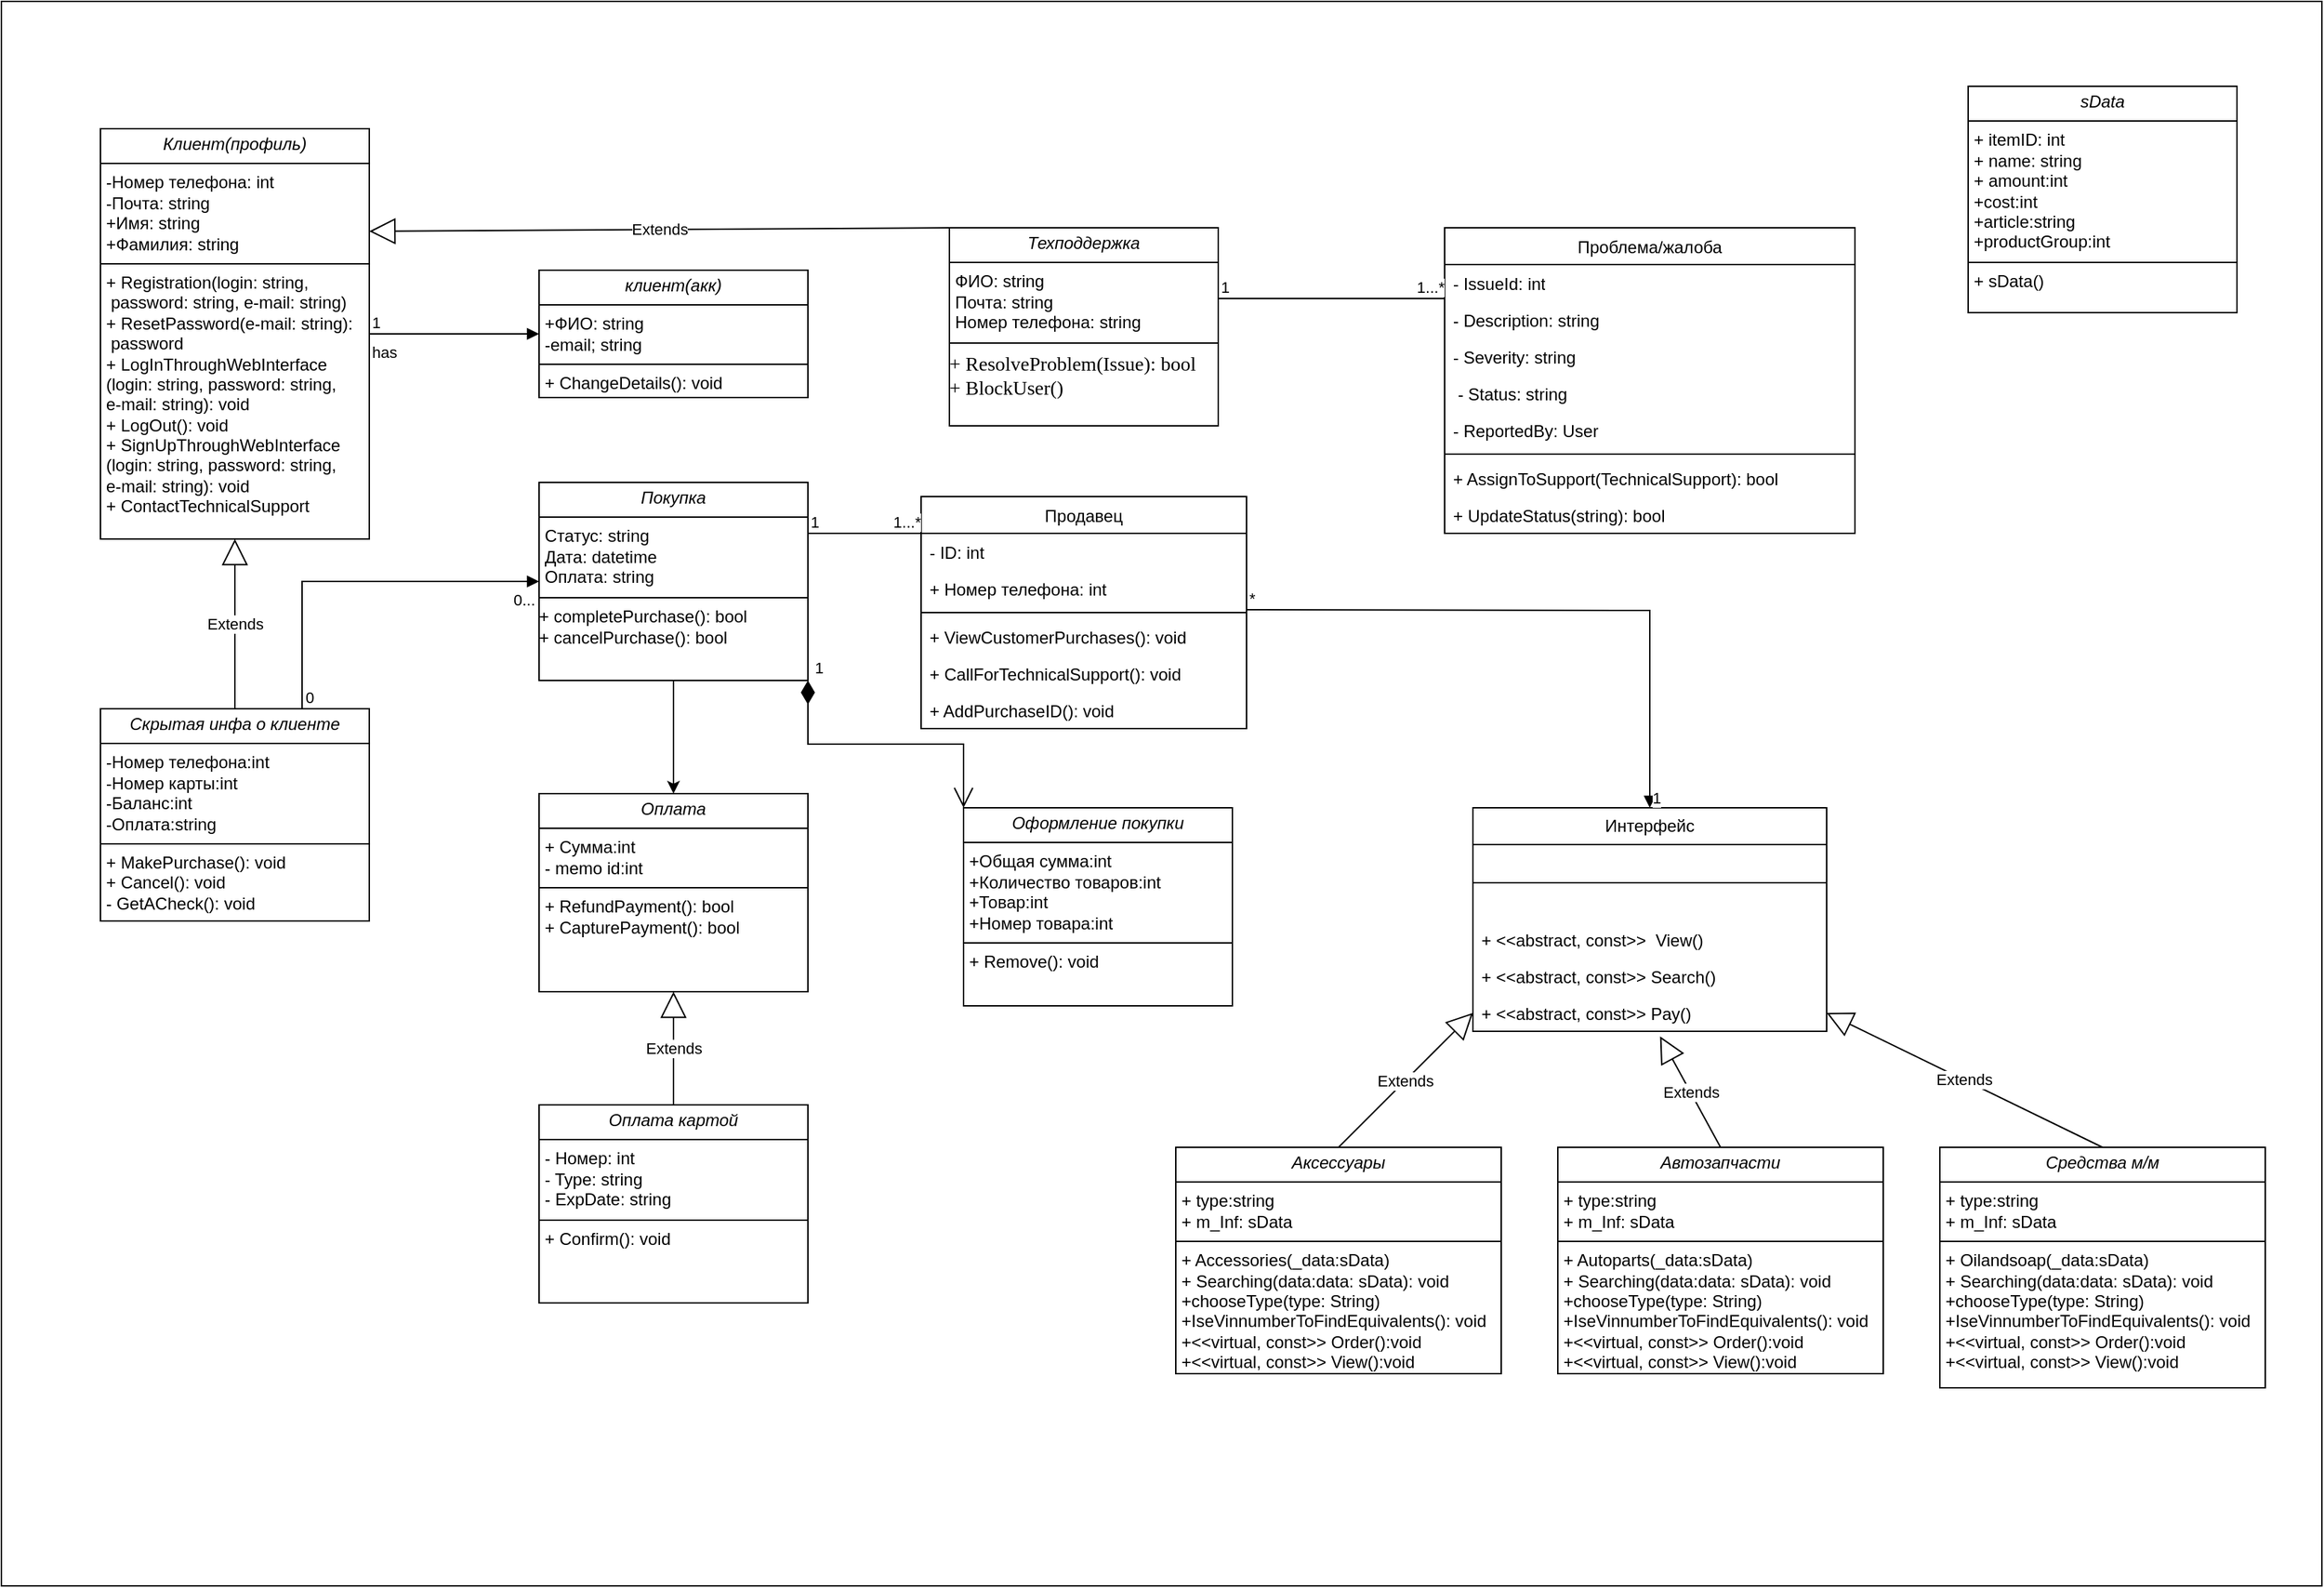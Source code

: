 <mxfile version="24.5.3" type="device">
  <diagram name="Страница — 1" id="H8H_RaahBn_tZQkw9r-G">
    <mxGraphModel dx="2625" dy="1325" grid="1" gridSize="10" guides="1" tooltips="1" connect="1" arrows="1" fold="1" page="1" pageScale="1" pageWidth="827" pageHeight="1169" math="0" shadow="0">
      <root>
        <mxCell id="0" />
        <mxCell id="1" parent="0" />
        <mxCell id="kLguh2nxEDngK2DsZuyt-84" value="" style="rounded=0;whiteSpace=wrap;html=1;" vertex="1" parent="1">
          <mxGeometry x="10" y="20" width="1640" height="1120" as="geometry" />
        </mxCell>
        <mxCell id="kLguh2nxEDngK2DsZuyt-2" value="&lt;p style=&quot;margin:0px;margin-top:4px;text-align:center;&quot;&gt;&lt;i&gt;Клиент(профиль)&lt;/i&gt;&lt;/p&gt;&lt;hr size=&quot;1&quot; style=&quot;border-style:solid;&quot;&gt;&lt;p style=&quot;margin:0px;margin-left:4px;&quot;&gt;-Номер телефона: int&lt;br&gt;-Почта: string&lt;/p&gt;&lt;p style=&quot;margin:0px;margin-left:4px;&quot;&gt;+Имя: string&lt;/p&gt;&lt;p style=&quot;margin:0px;margin-left:4px;&quot;&gt;+Фамилия:&amp;nbsp;&lt;span style=&quot;background-color: initial;&quot;&gt;string&lt;/span&gt;&lt;/p&gt;&lt;hr size=&quot;1&quot; style=&quot;border-style:solid;&quot;&gt;&lt;p style=&quot;margin:0px;margin-left:4px;&quot;&gt;&lt;span style=&quot;text-wrap: nowrap;&quot;&gt;+ Registration(login: string,&lt;/span&gt;&lt;br style=&quot;padding: 0px; margin: 0px; text-wrap: nowrap;&quot;&gt;&lt;span style=&quot;text-wrap: nowrap;&quot;&gt;&amp;nbsp;password: string, e-mail: string)&amp;nbsp;&lt;/span&gt;&lt;br&gt;&lt;/p&gt;&lt;p style=&quot;margin:0px;margin-left:4px;&quot;&gt;&lt;span style=&quot;text-wrap: nowrap;&quot;&gt;+ ResetPassword(e-mail: string):&lt;/span&gt;&lt;br style=&quot;padding: 0px; margin: 0px; text-wrap: nowrap;&quot;&gt;&lt;span style=&quot;text-wrap: nowrap;&quot;&gt;&amp;nbsp;password&lt;/span&gt;&lt;span style=&quot;text-wrap: nowrap;&quot;&gt;&lt;br&gt;&lt;/span&gt;&lt;/p&gt;&lt;p style=&quot;margin:0px;margin-left:4px;&quot;&gt;&lt;span style=&quot;text-wrap: nowrap;&quot;&gt;+ LogInThroughWebInterface&lt;/span&gt;&lt;br style=&quot;padding: 0px; margin: 0px; text-wrap: nowrap;&quot;&gt;&lt;span style=&quot;text-wrap: nowrap;&quot;&gt;(login: string, password: string,&amp;nbsp;&lt;/span&gt;&lt;br style=&quot;padding: 0px; margin: 0px; text-wrap: nowrap;&quot;&gt;&lt;span style=&quot;text-wrap: nowrap;&quot;&gt;e-mail: string): void&lt;/span&gt;&lt;span style=&quot;text-wrap: nowrap;&quot;&gt;&lt;br&gt;&lt;/span&gt;&lt;/p&gt;&lt;p style=&quot;margin:0px;margin-left:4px;&quot;&gt;&lt;span style=&quot;text-wrap: nowrap;&quot;&gt;+ LogOut(): void&amp;nbsp;&lt;/span&gt;&lt;span style=&quot;text-wrap: nowrap;&quot;&gt;&lt;br&gt;&lt;/span&gt;&lt;/p&gt;&lt;p style=&quot;margin:0px;margin-left:4px;&quot;&gt;&lt;span style=&quot;text-wrap: nowrap;&quot;&gt;+ SignUpThroughWebInterface&lt;/span&gt;&lt;br style=&quot;padding: 0px; margin: 0px; text-wrap: nowrap;&quot;&gt;&lt;span style=&quot;text-wrap: nowrap;&quot;&gt;(login: string, password: string,&amp;nbsp;&lt;/span&gt;&lt;br style=&quot;padding: 0px; margin: 0px; text-wrap: nowrap;&quot;&gt;&lt;span style=&quot;text-wrap: nowrap;&quot;&gt;e-mail: string): void&lt;/span&gt;&lt;span style=&quot;text-wrap: nowrap;&quot;&gt;&lt;br&gt;&lt;/span&gt;&lt;/p&gt;&lt;p style=&quot;margin:0px;margin-left:4px;&quot;&gt;&lt;span style=&quot;text-wrap: nowrap;&quot;&gt;+ ContactTechnicalSupport&lt;/span&gt;&lt;span style=&quot;text-wrap: nowrap;&quot;&gt;&lt;br&gt;&lt;/span&gt;&lt;/p&gt;" style="verticalAlign=top;align=left;overflow=fill;html=1;whiteSpace=wrap;" vertex="1" parent="1">
          <mxGeometry x="80" y="110" width="190" height="290" as="geometry" />
        </mxCell>
        <mxCell id="kLguh2nxEDngK2DsZuyt-3" value="&lt;p style=&quot;margin:0px;margin-top:4px;text-align:center;&quot;&gt;&lt;i&gt;Техподдержка&lt;/i&gt;&lt;/p&gt;&lt;hr size=&quot;1&quot; style=&quot;border-style:solid;&quot;&gt;&lt;p style=&quot;margin:0px;margin-left:4px;&quot;&gt;ФИО: string&lt;/p&gt;&lt;p style=&quot;margin:0px;margin-left:4px;&quot;&gt;Почта: string&lt;/p&gt;&lt;p style=&quot;margin:0px;margin-left:4px;&quot;&gt;Номер телефона: string&lt;/p&gt;&lt;hr size=&quot;1&quot; style=&quot;border-style:solid;&quot;&gt;&lt;pre style=&quot;font-variant-numeric: normal; font-variant-east-asian: normal; font-variant-alternates: normal; font-variant-position: normal; box-sizing: border-box; font-kerning: auto; font-optical-sizing: auto; font-feature-settings: normal; font-variation-settings: normal; font-stretch: normal; font-size: 0.875rem; line-height: 1.25; margin-top: 0px; margin-bottom: 0px; overflow: hidden; --color-scrollbar: var(--color-scrollbar-code); text-wrap: wrap; --color-type: #0053d4; --color-keyword: #388e22; --color-class: #3e6c20; --color-string: #9a1111; --color-template: #9A5334; --color-selector: #9A5334; --color-function: #a753b7; --color-comment: #616161; --color-section: #9a1111; --color-variable: #BD63C5; --color-attribute: #276b8f; --color-link: #276b8f; --color-tag: #000000;&quot; data-language=&quot;&quot; data-entity-type=&quot;MessageEntityPre&quot; class=&quot;code-block&quot;&gt;&lt;font face=&quot;Times New Roman&quot;&gt;+ ResolveProblem(Issue): bool&lt;/font&gt;&lt;/pre&gt;&lt;pre style=&quot;font-variant-numeric: normal; font-variant-east-asian: normal; font-variant-alternates: normal; font-variant-position: normal; box-sizing: border-box; font-kerning: auto; font-optical-sizing: auto; font-feature-settings: normal; font-variation-settings: normal; font-stretch: normal; font-size: 0.875rem; line-height: 1.25; margin-top: 0px; margin-bottom: 0px; overflow: hidden; --color-scrollbar: var(--color-scrollbar-code); text-wrap: wrap; --color-type: #0053d4; --color-keyword: #388e22; --color-class: #3e6c20; --color-string: #9a1111; --color-template: #9A5334; --color-selector: #9A5334; --color-function: #a753b7; --color-comment: #616161; --color-section: #9a1111; --color-variable: #BD63C5; --color-attribute: #276b8f; --color-link: #276b8f; --color-tag: #000000;&quot; data-language=&quot;&quot; data-entity-type=&quot;MessageEntityPre&quot; class=&quot;code-block&quot;&gt;&lt;font face=&quot;YmGQIqssShiQCRsfejVY&quot;&gt;+ BlockUser() &lt;/font&gt;&lt;/pre&gt;" style="verticalAlign=top;align=left;overflow=fill;html=1;whiteSpace=wrap;" vertex="1" parent="1">
          <mxGeometry x="680" y="180" width="190" height="140" as="geometry" />
        </mxCell>
        <mxCell id="kLguh2nxEDngK2DsZuyt-4" value="&lt;p style=&quot;margin:0px;margin-top:4px;text-align:center;&quot;&gt;&lt;i&gt;клиент(акк)&lt;/i&gt;&lt;/p&gt;&lt;hr size=&quot;1&quot; style=&quot;border-style:solid;&quot;&gt;&lt;p style=&quot;margin:0px;margin-left:4px;&quot;&gt;+ФИО: string&lt;/p&gt;&lt;p style=&quot;margin:0px;margin-left:4px;&quot;&gt;-email; string&lt;/p&gt;&lt;hr size=&quot;1&quot; style=&quot;border-style:solid;&quot;&gt;&lt;p style=&quot;margin:0px;margin-left:4px;&quot;&gt;&lt;span style=&quot;text-wrap: nowrap;&quot;&gt;+ ChangeDetails(): void&lt;/span&gt;&lt;br&gt;&lt;/p&gt;" style="verticalAlign=top;align=left;overflow=fill;html=1;whiteSpace=wrap;" vertex="1" parent="1">
          <mxGeometry x="390" y="210" width="190" height="90" as="geometry" />
        </mxCell>
        <mxCell id="kLguh2nxEDngK2DsZuyt-7" value="has" style="endArrow=block;endFill=1;html=1;edgeStyle=orthogonalEdgeStyle;align=left;verticalAlign=top;rounded=0;exitX=1;exitY=0.5;exitDx=0;exitDy=0;entryX=0;entryY=0.5;entryDx=0;entryDy=0;" edge="1" parent="1" source="kLguh2nxEDngK2DsZuyt-2" target="kLguh2nxEDngK2DsZuyt-4">
          <mxGeometry x="-1" relative="1" as="geometry">
            <mxPoint x="330" y="320" as="sourcePoint" />
            <mxPoint x="490" y="320" as="targetPoint" />
          </mxGeometry>
        </mxCell>
        <mxCell id="kLguh2nxEDngK2DsZuyt-8" value="1" style="edgeLabel;resizable=0;html=1;align=left;verticalAlign=bottom;" connectable="0" vertex="1" parent="kLguh2nxEDngK2DsZuyt-7">
          <mxGeometry x="-1" relative="1" as="geometry" />
        </mxCell>
        <mxCell id="kLguh2nxEDngK2DsZuyt-14" style="edgeStyle=orthogonalEdgeStyle;rounded=0;orthogonalLoop=1;jettySize=auto;html=1;exitX=0.5;exitY=1;exitDx=0;exitDy=0;" edge="1" parent="1" source="kLguh2nxEDngK2DsZuyt-9" target="kLguh2nxEDngK2DsZuyt-13">
          <mxGeometry relative="1" as="geometry" />
        </mxCell>
        <mxCell id="kLguh2nxEDngK2DsZuyt-9" value="&lt;p style=&quot;margin:0px;margin-top:4px;text-align:center;&quot;&gt;&lt;i&gt;Покупка&lt;/i&gt;&lt;/p&gt;&lt;hr size=&quot;1&quot; style=&quot;border-style:solid;&quot;&gt;&lt;p style=&quot;margin:0px;margin-left:4px;&quot;&gt;Статус: string&lt;/p&gt;&lt;p style=&quot;margin:0px;margin-left:4px;&quot;&gt;Дата: datetime&lt;/p&gt;&lt;p style=&quot;margin:0px;margin-left:4px;&quot;&gt;Оплата: string&lt;/p&gt;&lt;hr size=&quot;1&quot; style=&quot;border-style:solid;&quot;&gt;&lt;pre style=&quot;font-variant-numeric: normal; font-variant-east-asian: normal; font-variant-alternates: normal; font-variant-position: normal; box-sizing: border-box; font-kerning: auto; font-optical-sizing: auto; font-feature-settings: normal; font-variation-settings: normal; font-stretch: normal; line-height: 1.25; font-family: var(--font-family-monospace); margin-top: 0px; margin-bottom: 0px; overflow: hidden; --color-scrollbar: var(--color-scrollbar-code); text-wrap: wrap; --color-type: #0053d4; --color-keyword: #388e22; --color-class: #3e6c20; --color-string: #9a1111; --color-template: #9A5334; --color-selector: #9A5334; --color-function: #a753b7; --color-comment: #616161; --color-section: #9a1111; --color-variable: #BD63C5; --color-attribute: #276b8f; --color-link: #276b8f; --color-tag: #000000;&quot; data-language=&quot;&quot; data-entity-type=&quot;MessageEntityPre&quot; class=&quot;code-block&quot;&gt;+ completePurchase(): bool&lt;/pre&gt;&lt;pre style=&quot;font-variant-numeric: normal; font-variant-east-asian: normal; font-variant-alternates: normal; font-variant-position: normal; box-sizing: border-box; font-kerning: auto; font-optical-sizing: auto; font-feature-settings: normal; font-variation-settings: normal; font-stretch: normal; line-height: 1.25; font-family: var(--font-family-monospace); margin-top: 0px; margin-bottom: 0px; overflow: hidden; --color-scrollbar: var(--color-scrollbar-code); text-wrap: wrap; --color-type: #0053d4; --color-keyword: #388e22; --color-class: #3e6c20; --color-string: #9a1111; --color-template: #9A5334; --color-selector: #9A5334; --color-function: #a753b7; --color-comment: #616161; --color-section: #9a1111; --color-variable: #BD63C5; --color-attribute: #276b8f; --color-link: #276b8f; --color-tag: #000000;&quot; data-language=&quot;&quot; data-entity-type=&quot;MessageEntityPre&quot; class=&quot;code-block&quot;&gt;+ cancelPurchase(): bool&lt;/pre&gt;" style="verticalAlign=top;align=left;overflow=fill;html=1;whiteSpace=wrap;" vertex="1" parent="1">
          <mxGeometry x="390" y="360" width="190" height="140" as="geometry" />
        </mxCell>
        <mxCell id="kLguh2nxEDngK2DsZuyt-10" value="Extends" style="endArrow=block;endSize=16;endFill=0;html=1;rounded=0;entryX=1;entryY=0.25;entryDx=0;entryDy=0;exitX=0;exitY=0;exitDx=0;exitDy=0;" edge="1" parent="1" source="kLguh2nxEDngK2DsZuyt-3" target="kLguh2nxEDngK2DsZuyt-2">
          <mxGeometry width="160" relative="1" as="geometry">
            <mxPoint x="450" y="140" as="sourcePoint" />
            <mxPoint x="610" y="140" as="targetPoint" />
          </mxGeometry>
        </mxCell>
        <mxCell id="kLguh2nxEDngK2DsZuyt-11" value="&lt;p style=&quot;margin:0px;margin-top:4px;text-align:center;&quot;&gt;&lt;i&gt;Скрытая инфа о клиенте&lt;/i&gt;&lt;/p&gt;&lt;hr size=&quot;1&quot; style=&quot;border-style:solid;&quot;&gt;&lt;p style=&quot;margin:0px;margin-left:4px;&quot;&gt;-Номер телефона:int&lt;/p&gt;&lt;p style=&quot;margin:0px;margin-left:4px;&quot;&gt;-Номер карты&lt;span style=&quot;background-color: initial;&quot;&gt;:int&lt;/span&gt;&lt;/p&gt;&lt;p style=&quot;margin:0px;margin-left:4px;&quot;&gt;-Баланс&lt;span style=&quot;background-color: initial;&quot;&gt;:int&lt;/span&gt;&lt;/p&gt;&lt;p style=&quot;margin:0px;margin-left:4px;&quot;&gt;-Оплата&lt;span style=&quot;background-color: initial;&quot;&gt;:string&lt;/span&gt;&lt;/p&gt;&lt;hr size=&quot;1&quot; style=&quot;border-style:solid;&quot;&gt;&lt;p style=&quot;margin:0px;margin-left:4px;&quot;&gt;&lt;span style=&quot;text-wrap: nowrap;&quot;&gt;+ MakePurchase(): void&lt;/span&gt;&lt;br&gt;&lt;/p&gt;&lt;p style=&quot;margin:0px;margin-left:4px;&quot;&gt;&lt;span style=&quot;text-wrap: nowrap;&quot;&gt;+ Cancel(): void&lt;/span&gt;&lt;span style=&quot;text-wrap: nowrap;&quot;&gt;&lt;br&gt;&lt;/span&gt;&lt;/p&gt;&lt;p style=&quot;margin:0px;margin-left:4px;&quot;&gt;&lt;span style=&quot;text-wrap: nowrap;&quot;&gt;- GetACheck(): void&lt;/span&gt;&lt;span style=&quot;text-wrap: nowrap;&quot;&gt;&lt;br&gt;&lt;/span&gt;&lt;/p&gt;" style="verticalAlign=top;align=left;overflow=fill;html=1;whiteSpace=wrap;" vertex="1" parent="1">
          <mxGeometry x="80" y="520" width="190" height="150" as="geometry" />
        </mxCell>
        <mxCell id="kLguh2nxEDngK2DsZuyt-12" value="Extends" style="endArrow=block;endSize=16;endFill=0;html=1;rounded=0;exitX=0.5;exitY=0;exitDx=0;exitDy=0;entryX=0.5;entryY=1;entryDx=0;entryDy=0;" edge="1" parent="1" source="kLguh2nxEDngK2DsZuyt-11" target="kLguh2nxEDngK2DsZuyt-2">
          <mxGeometry width="160" relative="1" as="geometry">
            <mxPoint x="510" y="500" as="sourcePoint" />
            <mxPoint x="670" y="500" as="targetPoint" />
          </mxGeometry>
        </mxCell>
        <mxCell id="kLguh2nxEDngK2DsZuyt-13" value="&lt;p style=&quot;margin:0px;margin-top:4px;text-align:center;&quot;&gt;&lt;i&gt;Оплата&lt;/i&gt;&lt;/p&gt;&lt;hr size=&quot;1&quot; style=&quot;border-style:solid;&quot;&gt;&lt;p style=&quot;margin:0px;margin-left:4px;&quot;&gt;+ Сумма:int&lt;/p&gt;&lt;p style=&quot;margin:0px;margin-left:4px;&quot;&gt;- memo id:int&lt;/p&gt;&lt;hr size=&quot;1&quot; style=&quot;border-style:solid;&quot;&gt;&lt;p style=&quot;margin:0px;margin-left:4px;&quot;&gt;+ RefundPayment(): bool&lt;br&gt;&lt;/p&gt;&lt;p style=&quot;margin:0px;margin-left:4px;&quot;&gt;+ CapturePayment(): bool&amp;nbsp;&lt;br&gt;&lt;/p&gt;" style="verticalAlign=top;align=left;overflow=fill;html=1;whiteSpace=wrap;" vertex="1" parent="1">
          <mxGeometry x="390" y="580" width="190" height="140" as="geometry" />
        </mxCell>
        <mxCell id="kLguh2nxEDngK2DsZuyt-18" value="0..." style="endArrow=block;endFill=1;html=1;edgeStyle=orthogonalEdgeStyle;align=left;verticalAlign=top;rounded=0;exitX=0.75;exitY=0;exitDx=0;exitDy=0;entryX=0;entryY=0.5;entryDx=0;entryDy=0;" edge="1" parent="1" source="kLguh2nxEDngK2DsZuyt-11" target="kLguh2nxEDngK2DsZuyt-9">
          <mxGeometry x="0.845" relative="1" as="geometry">
            <mxPoint x="510" y="410" as="sourcePoint" />
            <mxPoint x="670" y="410" as="targetPoint" />
            <mxPoint as="offset" />
          </mxGeometry>
        </mxCell>
        <mxCell id="kLguh2nxEDngK2DsZuyt-19" value="0" style="edgeLabel;resizable=0;html=1;align=left;verticalAlign=bottom;" connectable="0" vertex="1" parent="kLguh2nxEDngK2DsZuyt-18">
          <mxGeometry x="-1" relative="1" as="geometry" />
        </mxCell>
        <mxCell id="kLguh2nxEDngK2DsZuyt-20" value="&lt;p style=&quot;margin:0px;margin-top:4px;text-align:center;&quot;&gt;&lt;i&gt;Оплата картой&lt;/i&gt;&lt;/p&gt;&lt;hr size=&quot;1&quot; style=&quot;border-style:solid;&quot;&gt;&lt;p style=&quot;margin: 0px 0px 0px 4px;&quot;&gt;- Номер: int&lt;/p&gt;&lt;p style=&quot;margin: 0px 0px 0px 4px;&quot;&gt;&lt;span style=&quot;background-color: initial;&quot;&gt;- Type: string&lt;/span&gt;&lt;/p&gt;&lt;p style=&quot;margin: 0px 0px 0px 4px;&quot;&gt;&lt;span style=&quot;background-color: initial;&quot;&gt;- ExpDate: string&lt;/span&gt;&lt;/p&gt;&lt;hr size=&quot;1&quot; style=&quot;border-style:solid;&quot;&gt;&lt;p style=&quot;margin:0px;margin-left:4px;&quot;&gt;&lt;span style=&quot;background-color: initial; text-wrap: nowrap; color: rgba(0, 0, 0, 0); font-family: monospace; font-size: 0px;&quot;&gt;%3CmxGraphModel%3E%3Croot%3E%3CmxCell%20id%3D%220%22%2F%3E%3CmxCell%20id%3D%221%22%20parent%3D%220%22%2F%3E%3CmxCell%20id%3D%222%22%20value%3D%22-%20Number%3A%20int%26lt%3Bspan%20style%3D%26quot%3Bcolor%3A%20rgba(0%2C%200%2C%200%2C%200)%3B%20font-family%3A%20monospace%3B%20font-size%3A%200px%3B%20text-wrap%3A%20nowrap%3B%26quot%3B%26gt%3B%253CmxGraphModel%253E%253Croot%253E%253CmxCell%2520id%253D%25220%2522%252F%253E%253CmxCell%2520id%253D%25221%2522%2520parent%253D%25220%2522%252F%253E%253CmxCell%2520id%253D%25222%2522%2520value%253D%2522Payment%2522%2520style%253D%2522swimlane%253BfontStyle%253D0%253Balign%253Dcenter%253BverticalAlign%253Dtop%253BchildLayout%253DstackLayout%253Bhorizontal%253D1%253BstartSize%253D20%253BhorizontalStack%253D0%253BresizeParent%253D1%253BresizeLast%253D0%253Bcollapsible%253D1%253BmarginBottom%253D0%253Brounded%253D0%253Bshadow%253D0%253BstrokeWidth%253D1%253B%2522%2520vertex%253D%25221%2522%2520parent%253D%25221%2522%253E%253CmxGeometry%2520x%253D%2522348%2522%2520y%253D%2522850%2522%2520width%253D%2522160%2522%2520height%253D%252280%2522%2520as%253D%2522geometry%2522%253E%253CmxRectangle%2520x%253D%2522340%2522%2520y%253D%2522380%2522%2520width%253D%2522170%2522%2520height%253D%252226%2522%2520as%253D%2522alternateBounds%2522%252F%253E%253C%252FmxGeometry%253E%253C%252FmxCell%253E%253CmxCell%2520id%253D%25223%2522%2520value%253D%2522%252B%2520Amount%253A%2520in%2522%2520style%253D%2522text%253BstrokeColor%253Dnone%253BfillColor%253Dnone%253Balign%253Dleft%253BverticalAlign%253Dtop%253BspacingLeft%253D4%253BspacingRight%253D4%253Boverflow%253Dhidden%253Brotatable%253D0%253Bpoints%253D%255B%255B0%252C0.5%255D%252C%255B1%252C0.5%255D%255D%253BportConstraint%253Deastwest%253BwhiteSpace%253Dwrap%253Bhtml%253D1%253B%2522%2520vertex%253D%25221%2522%2520parent%253D%25222%2522%253E%253CmxGeometry%2520y%253D%252220%2522%2520width%253D%2522160%2522%2520height%253D%252226%2522%2520as%253D%2522geometry%2522%252F%253E%253C%252FmxCell%253E%253CmxCell%2520id%253D%25224%2522%2520value%253D%2522%2522%2520style%253D%2522line%253Bhtml%253D1%253BstrokeWidth%253D1%253Balign%253Dleft%253BverticalAlign%253Dmiddle%253BspacingTop%253D-1%253BspacingLeft%253D3%253BspacingRight%253D3%253Brotatable%253D0%253BlabelPosition%253Dright%253Bpoints%253D%255B%255D%253BportConstraint%253Deastwest%253B%2522%2520vertex%253D%25221%2522%2520parent%253D%25222%2522%253E%253CmxGeometry%2520y%253D%252246%2522%2520width%253D%2522160%2522%2520height%253D%25228%2522%2520as%253D%2522geometry%2522%252F%253E%253C%252FmxCell%253E%253CmxCell%2520id%253D%25225%2522%2520value%253D%2522%252B%2520MakeAPayment()%253A%2520void%2522%2520style%253D%2522text%253BstrokeColor%253Dnone%253BfillColor%253Dnone%253Balign%253Dleft%253BverticalAlign%253Dtop%253BspacingLeft%253D4%253BspacingRight%253D4%253Boverflow%253Dhidden%253Brotatable%253D0%253Bpoints%253D%255B%255B0%252C0.5%255D%252C%255B1%252C0.5%255D%255D%253BportConstraint%253Deastwest%253BwhiteSpace%253Dwrap%253Bhtml%253D1%253B%2522%2520vertex%253D%25221%2522%2520parent%253D%25222%2522%253E%253CmxGeometry%2520y%253D%252254%2522%2520width%253D%2522160%2522%2520height%253D%252226%2522%2520as%253D%2522geometry%2522%252F%253E%253C%252FmxCell%253E%253C%252Froot%253E%253C%252FmxGraphModel%253E%26lt%3B%2Fspan%26gt%3B%22%20style%3D%22text%3BstrokeColor%3Dnone%3BfillColor%3Dnone%3Balign%3Dleft%3BverticalAlign%3Dtop%3BspacingLeft%3D4%3BspacingRight%3D4%3Boverflow%3Dhidden%3Brotatable%3D0%3Bpoints%3D%5B%5B0%2C0.5%5D%2C%5B1%2C0.5%5D%5D%3BportConstraint%3Deastwest%3BwhiteSpace%3Dwrap%3Bhtml%3D1%3B%22%20vertex%3D%221%22%20parent%3D%221%22%3E%3CmxGeometry%20x%3D%22358%22%20y%3D%221010%22%20width%3D%22160%22%20height%3D%2226%22%20as%3D%22geometry%22%2F%3E%3C%2FmxCell%3E%3C%2Froot%3E%3C%2FmxGraphModel%3E&lt;/span&gt;&lt;span style=&quot;background-color: initial;&quot;&gt;+ Confirm(): void&lt;/span&gt;&lt;span style=&quot;background-color: initial; color: rgba(0, 0, 0, 0); font-family: monospace; font-size: 0px; text-wrap: nowrap;&quot;&gt;%3CmxGraphModel%3E%3Croot%3E%3CmxCell%20id%3D%220%22%2F%3E%3CmxCell%20id%3D%221%22%20parent%3D%220%22%2F%3E%3CmxCell%20id%3D%222%22%20value%3D%22Payment%22%20style%3D%22swimlane%3BfontStyle%3D0%3Balign%3Dcenter%3BverticalAlign%3Dtop%3BchildLayout%3DstackLayout%3Bhorizontal%3D1%3BstartSize%3D20%3BhorizontalStack%3D0%3BresizeParent%3D1%3BresizeLast%3D0%3Bcollapsible%3D1%3BmarginBottom%3D0%3Brounded%3D0%3Bshadow%3D0%3BstrokeWidth%3D1%3B%22%20vertex%3D%221%22%20parent%3D%221%22%3E%3CmxGeometry%20x%3D%22348%22%20y%3D%22850%22%20width%3D%22160%22%20height%3D%2280%22%20as%3D%22geometry%22%3E%3CmxRectangle%20x%3D%22340%22%20y%3D%22380%22%20width%3D%22170%22%20height%3D%2226%22%20as%3D%22alternateBounds%22%2F%3E%3C%2FmxGeometry%3E%3C%2FmxCell%3E%3CmxCell%20id%3D%223%22%20value%3D%22%2B%20Amount%3A%20in%22%20style%3D%22text%3BstrokeColor%3Dnone%3BfillColor%3Dnone%3Balign%3Dleft%3BverticalAlign%3Dtop%3BspacingLeft%3D4%3BspacingRight%3D4%3Boverflow%3Dhidden%3Brotatable%3D0%3Bpoints%3D%5B%5B0%2C0.5%5D%2C%5B1%2C0.5%5D%5D%3BportConstraint%3Deastwest%3BwhiteSpace%3Dwrap%3Bhtml%3D1%3B%22%20vertex%3D%221%22%20parent%3D%222%22%3E%3CmxGeometry%20y%3D%2220%22%20width%3D%22160%22%20height%3D%2226%22%20as%3D%22geometry%22%2F%3E%3C%2FmxCell%3E%3CmxCell%20id%3D%224%22%20value%3D%22%22%20style%3D%22line%3Bhtml%3D1%3BstrokeWidth%3D1%3Balign%3Dleft%3BverticalAlign%3Dmiddle%3BspacingTop%3D-1%3BspacingLeft%3D3%3BspacingRight%3D3%3Brotatable%3D0%3BlabelPosition%3Dright%3Bpoints%3D%5B%5D%3BportConstraint%3Deastwest%3B%22%20vertex%3D%221%22%20parent%3D%222%22%3E%3CmxGeometry%20y%3D%2246%22%20width%3D%22160%22%20height%3D%228%22%20as%3D%22geometry%22%2F%3E%3C%2FmxCell%3E%3CmxCell%20id%3D%225%22%20value%3D%22%2B%20MakeAPayment()%3A%20void%22%20style%3D%22text%3BstrokeColor%3Dnone%3BfillColor%3Dnone%3Balign%3Dleft%3BverticalAlign%3Dtop%3BspacingLeft%3D4%3BspacingRight%3D4%3Boverflow%3Dhidden%3Brotatable%3D0%3Bpoints%3D%5B%5B0%2C0.5%5D%2C%5B1%2C0.5%5D%5D%3BportConstraint%3Deastwest%3BwhiteSpace%3Dwrap%3Bhtml%3D1%3B%22%20vertex%3D%221%22%20parent%3D%222%22%3E%3CmxGeometry%20y%3D%2254%22%20width%3D%22160%22%20height%3D%2226%22%20as%3D%22geometry%22%2F%3E%3C%2FmxCell%3E%3C%2Froot%3E%3C%2FmxGraphModel%3E&lt;/span&gt;&lt;/p&gt;" style="verticalAlign=top;align=left;overflow=fill;html=1;whiteSpace=wrap;" vertex="1" parent="1">
          <mxGeometry x="390" y="800" width="190" height="140" as="geometry" />
        </mxCell>
        <mxCell id="kLguh2nxEDngK2DsZuyt-22" value="Extends" style="endArrow=block;endSize=16;endFill=0;html=1;rounded=0;exitX=0.5;exitY=0;exitDx=0;exitDy=0;entryX=0.5;entryY=1;entryDx=0;entryDy=0;" edge="1" parent="1" source="kLguh2nxEDngK2DsZuyt-20" target="kLguh2nxEDngK2DsZuyt-13">
          <mxGeometry width="160" relative="1" as="geometry">
            <mxPoint x="510" y="730" as="sourcePoint" />
            <mxPoint x="670" y="730" as="targetPoint" />
          </mxGeometry>
        </mxCell>
        <mxCell id="kLguh2nxEDngK2DsZuyt-23" value="&lt;span style=&quot;font-weight: normal;&quot;&gt;Проблема/жалоба&lt;/span&gt;" style="swimlane;fontStyle=1;align=center;verticalAlign=top;childLayout=stackLayout;horizontal=1;startSize=26;horizontalStack=0;resizeParent=1;resizeParentMax=0;resizeLast=0;collapsible=1;marginBottom=0;whiteSpace=wrap;html=1;" vertex="1" parent="1">
          <mxGeometry x="1030" y="180" width="290" height="216" as="geometry" />
        </mxCell>
        <mxCell id="kLguh2nxEDngK2DsZuyt-24" value="&lt;pre style=&quot;box-sizing: border-box; font-variant-numeric: normal; font-variant-east-asian: normal; font-variant-alternates: normal; font-variant-position: normal; font-kerning: auto; font-optical-sizing: auto; font-feature-settings: normal; font-variation-settings: normal; font-stretch: normal; line-height: 1.25; font-family: var(--font-family-monospace); margin-top: 0px; margin-bottom: 0px; overflow: hidden; --color-scrollbar: var(--color-scrollbar-code); text-wrap: wrap; --color-type: #0053d4; --color-keyword: #388e22; --color-class: #3e6c20; --color-string: #9a1111; --color-template: #9A5334; --color-selector: #9A5334; --color-function: #a753b7; --color-comment: #616161; --color-section: #9a1111; --color-variable: #BD63C5; --color-attribute: #276b8f; --color-link: #276b8f; --color-tag: #000000;&quot; data-language=&quot;&quot; data-entity-type=&quot;MessageEntityPre&quot; class=&quot;code-block&quot;&gt;&lt;font style=&quot;font-size: 12px;&quot;&gt;- IssueId: int&lt;/font&gt;&lt;/pre&gt;" style="text;strokeColor=none;fillColor=none;align=left;verticalAlign=top;spacingLeft=4;spacingRight=4;overflow=hidden;rotatable=0;points=[[0,0.5],[1,0.5]];portConstraint=eastwest;whiteSpace=wrap;html=1;" vertex="1" parent="kLguh2nxEDngK2DsZuyt-23">
          <mxGeometry y="26" width="290" height="26" as="geometry" />
        </mxCell>
        <mxCell id="kLguh2nxEDngK2DsZuyt-25" value="&lt;pre style=&quot;box-sizing: border-box; font-variant-numeric: normal; font-variant-east-asian: normal; font-variant-alternates: normal; font-variant-position: normal; font-kerning: auto; font-optical-sizing: auto; font-feature-settings: normal; font-variation-settings: normal; font-stretch: normal; line-height: 1.25; font-family: var(--font-family-monospace); margin-top: 0px; margin-bottom: 0px; overflow: hidden; --color-scrollbar: var(--color-scrollbar-code); text-wrap: wrap; --color-type: #0053d4; --color-keyword: #388e22; --color-class: #3e6c20; --color-string: #9a1111; --color-template: #9A5334; --color-selector: #9A5334; --color-function: #a753b7; --color-comment: #616161; --color-section: #9a1111; --color-variable: #BD63C5; --color-attribute: #276b8f; --color-link: #276b8f; --color-tag: #000000;&quot; data-language=&quot;&quot; data-entity-type=&quot;MessageEntityPre&quot; class=&quot;code-block&quot;&gt;&lt;pre style=&quot;box-sizing: border-box; font-variant-numeric: normal; font-variant-east-asian: normal; font-variant-alternates: normal; font-variant-position: normal; font-kerning: auto; font-optical-sizing: auto; font-feature-settings: normal; font-variation-settings: normal; font-stretch: normal; line-height: 1.25; font-family: var(--font-family-monospace); margin-top: 0px; margin-bottom: 0px; overflow: hidden; --color-scrollbar: var(--color-scrollbar-code); text-wrap: wrap; --color-type: #0053d4; --color-keyword: #388e22; --color-class: #3e6c20; --color-string: #9a1111; --color-template: #9A5334; --color-selector: #9A5334; --color-function: #a753b7; --color-comment: #616161; --color-section: #9a1111; --color-variable: #BD63C5; --color-attribute: #276b8f; --color-link: #276b8f; --color-tag: #000000;&quot; data-language=&quot;&quot; data-entity-type=&quot;MessageEntityPre&quot; class=&quot;code-block&quot;&gt;&lt;font style=&quot;font-size: 12px;&quot;&gt;- Description: string&lt;/font&gt;&lt;/pre&gt;&lt;/pre&gt;" style="text;strokeColor=none;fillColor=none;align=left;verticalAlign=top;spacingLeft=4;spacingRight=4;overflow=hidden;rotatable=0;points=[[0,0.5],[1,0.5]];portConstraint=eastwest;whiteSpace=wrap;html=1;" vertex="1" parent="kLguh2nxEDngK2DsZuyt-23">
          <mxGeometry y="52" width="290" height="26" as="geometry" />
        </mxCell>
        <mxCell id="kLguh2nxEDngK2DsZuyt-26" value="&lt;pre style=&quot;box-sizing: border-box; font-variant-numeric: normal; font-variant-east-asian: normal; font-variant-alternates: normal; font-variant-position: normal; font-kerning: auto; font-optical-sizing: auto; font-feature-settings: normal; font-variation-settings: normal; font-stretch: normal; line-height: 1.25; font-family: var(--font-family-monospace); margin-top: 0px; margin-bottom: 0px; overflow: hidden; --color-scrollbar: var(--color-scrollbar-code); text-wrap: wrap; --color-type: #0053d4; --color-keyword: #388e22; --color-class: #3e6c20; --color-string: #9a1111; --color-template: #9A5334; --color-selector: #9A5334; --color-function: #a753b7; --color-comment: #616161; --color-section: #9a1111; --color-variable: #BD63C5; --color-attribute: #276b8f; --color-link: #276b8f; --color-tag: #000000;&quot; data-language=&quot;&quot; data-entity-type=&quot;MessageEntityPre&quot; class=&quot;code-block&quot;&gt;&lt;pre style=&quot;box-sizing: border-box; font-variant-numeric: normal; font-variant-east-asian: normal; font-variant-alternates: normal; font-variant-position: normal; font-kerning: auto; font-optical-sizing: auto; font-feature-settings: normal; font-variation-settings: normal; font-stretch: normal; line-height: 1.25; font-family: var(--font-family-monospace); margin-top: 0px; margin-bottom: 0px; overflow: hidden; --color-scrollbar: var(--color-scrollbar-code); text-wrap: wrap; --color-type: #0053d4; --color-keyword: #388e22; --color-class: #3e6c20; --color-string: #9a1111; --color-template: #9A5334; --color-selector: #9A5334; --color-function: #a753b7; --color-comment: #616161; --color-section: #9a1111; --color-variable: #BD63C5; --color-attribute: #276b8f; --color-link: #276b8f; --color-tag: #000000;&quot; data-language=&quot;&quot; data-entity-type=&quot;MessageEntityPre&quot; class=&quot;code-block&quot;&gt;&lt;font style=&quot;font-size: 12px;&quot;&gt;- Severity: string&lt;/font&gt;&lt;/pre&gt;&lt;/pre&gt;" style="text;strokeColor=none;fillColor=none;align=left;verticalAlign=top;spacingLeft=4;spacingRight=4;overflow=hidden;rotatable=0;points=[[0,0.5],[1,0.5]];portConstraint=eastwest;whiteSpace=wrap;html=1;" vertex="1" parent="kLguh2nxEDngK2DsZuyt-23">
          <mxGeometry y="78" width="290" height="26" as="geometry" />
        </mxCell>
        <mxCell id="kLguh2nxEDngK2DsZuyt-27" value="&lt;pre style=&quot;box-sizing: border-box; font-variant-numeric: normal; font-variant-east-asian: normal; font-variant-alternates: normal; font-variant-position: normal; font-kerning: auto; font-optical-sizing: auto; font-feature-settings: normal; font-variation-settings: normal; font-stretch: normal; line-height: 1.25; font-family: var(--font-family-monospace); margin-top: 0px; margin-bottom: 0px; overflow: hidden; --color-scrollbar: var(--color-scrollbar-code); text-wrap: wrap; --color-type: #0053d4; --color-keyword: #388e22; --color-class: #3e6c20; --color-string: #9a1111; --color-template: #9A5334; --color-selector: #9A5334; --color-function: #a753b7; --color-comment: #616161; --color-section: #9a1111; --color-variable: #BD63C5; --color-attribute: #276b8f; --color-link: #276b8f; --color-tag: #000000;&quot; data-language=&quot;&quot; data-entity-type=&quot;MessageEntityPre&quot; class=&quot;code-block&quot;&gt;&lt;pre style=&quot;box-sizing: border-box; font-variant-numeric: normal; font-variant-east-asian: normal; font-variant-alternates: normal; font-variant-position: normal; font-kerning: auto; font-optical-sizing: auto; font-feature-settings: normal; font-variation-settings: normal; font-stretch: normal; line-height: 1.25; font-family: var(--font-family-monospace); margin-top: 0px; margin-bottom: 0px; overflow: hidden; --color-scrollbar: var(--color-scrollbar-code); text-wrap: wrap; --color-type: #0053d4; --color-keyword: #388e22; --color-class: #3e6c20; --color-string: #9a1111; --color-template: #9A5334; --color-selector: #9A5334; --color-function: #a753b7; --color-comment: #616161; --color-section: #9a1111; --color-variable: #BD63C5; --color-attribute: #276b8f; --color-link: #276b8f; --color-tag: #000000;&quot; data-language=&quot;&quot; data-entity-type=&quot;MessageEntityPre&quot; class=&quot;code-block&quot;&gt;&lt;font style=&quot;font-size: 12px;&quot;&gt; - Status: string&lt;/font&gt;&lt;/pre&gt;&lt;/pre&gt;" style="text;strokeColor=none;fillColor=none;align=left;verticalAlign=top;spacingLeft=4;spacingRight=4;overflow=hidden;rotatable=0;points=[[0,0.5],[1,0.5]];portConstraint=eastwest;whiteSpace=wrap;html=1;" vertex="1" parent="kLguh2nxEDngK2DsZuyt-23">
          <mxGeometry y="104" width="290" height="26" as="geometry" />
        </mxCell>
        <mxCell id="kLguh2nxEDngK2DsZuyt-28" value="&lt;pre style=&quot;box-sizing: border-box; font-variant-numeric: normal; font-variant-east-asian: normal; font-variant-alternates: normal; font-variant-position: normal; font-kerning: auto; font-optical-sizing: auto; font-feature-settings: normal; font-variation-settings: normal; font-stretch: normal; line-height: 1.25; font-family: var(--font-family-monospace); margin-top: 0px; margin-bottom: 0px; overflow: hidden; --color-scrollbar: var(--color-scrollbar-code); text-wrap: wrap; --color-type: #0053d4; --color-keyword: #388e22; --color-class: #3e6c20; --color-string: #9a1111; --color-template: #9A5334; --color-selector: #9A5334; --color-function: #a753b7; --color-comment: #616161; --color-section: #9a1111; --color-variable: #BD63C5; --color-attribute: #276b8f; --color-link: #276b8f; --color-tag: #000000;&quot; data-language=&quot;&quot; data-entity-type=&quot;MessageEntityPre&quot; class=&quot;code-block&quot;&gt;&lt;pre style=&quot;box-sizing: border-box; font-variant-numeric: normal; font-variant-east-asian: normal; font-variant-alternates: normal; font-variant-position: normal; font-kerning: auto; font-optical-sizing: auto; font-feature-settings: normal; font-variation-settings: normal; font-stretch: normal; line-height: 1.25; font-family: var(--font-family-monospace); margin-top: 0px; margin-bottom: 0px; overflow: hidden; --color-scrollbar: var(--color-scrollbar-code); text-wrap: wrap; --color-type: #0053d4; --color-keyword: #388e22; --color-class: #3e6c20; --color-string: #9a1111; --color-template: #9A5334; --color-selector: #9A5334; --color-function: #a753b7; --color-comment: #616161; --color-section: #9a1111; --color-variable: #BD63C5; --color-attribute: #276b8f; --color-link: #276b8f; --color-tag: #000000;&quot; data-language=&quot;&quot; data-entity-type=&quot;MessageEntityPre&quot; class=&quot;code-block&quot;&gt;&lt;pre style=&quot;box-sizing: border-box; font-variant-numeric: normal; font-variant-east-asian: normal; font-variant-alternates: normal; font-variant-position: normal; font-kerning: auto; font-optical-sizing: auto; font-feature-settings: normal; font-variation-settings: normal; font-stretch: normal; line-height: 1.25; font-family: var(--font-family-monospace); margin-top: 0px; margin-bottom: 0px; overflow: hidden; --color-scrollbar: var(--color-scrollbar-code); text-wrap: wrap; --color-type: #0053d4; --color-keyword: #388e22; --color-class: #3e6c20; --color-string: #9a1111; --color-template: #9A5334; --color-selector: #9A5334; --color-function: #a753b7; --color-comment: #616161; --color-section: #9a1111; --color-variable: #BD63C5; --color-attribute: #276b8f; --color-link: #276b8f; --color-tag: #000000;&quot; data-language=&quot;&quot; data-entity-type=&quot;MessageEntityPre&quot; class=&quot;code-block&quot;&gt;&lt;font style=&quot;font-size: 12px;&quot;&gt;- ReportedBy: User&lt;/font&gt;&lt;/pre&gt;&lt;/pre&gt;&lt;/pre&gt;" style="text;strokeColor=none;fillColor=none;align=left;verticalAlign=top;spacingLeft=4;spacingRight=4;overflow=hidden;rotatable=0;points=[[0,0.5],[1,0.5]];portConstraint=eastwest;whiteSpace=wrap;html=1;" vertex="1" parent="kLguh2nxEDngK2DsZuyt-23">
          <mxGeometry y="130" width="290" height="26" as="geometry" />
        </mxCell>
        <mxCell id="kLguh2nxEDngK2DsZuyt-29" value="" style="line;strokeWidth=1;fillColor=none;align=left;verticalAlign=middle;spacingTop=-1;spacingLeft=3;spacingRight=3;rotatable=0;labelPosition=right;points=[];portConstraint=eastwest;strokeColor=inherit;" vertex="1" parent="kLguh2nxEDngK2DsZuyt-23">
          <mxGeometry y="156" width="290" height="8" as="geometry" />
        </mxCell>
        <mxCell id="kLguh2nxEDngK2DsZuyt-30" value="&lt;pre style=&quot;box-sizing: border-box; font-variant-numeric: normal; font-variant-east-asian: normal; font-variant-alternates: normal; font-variant-position: normal; font-kerning: auto; font-optical-sizing: auto; font-feature-settings: normal; font-variation-settings: normal; font-stretch: normal; line-height: 1.25; font-family: var(--font-family-monospace); margin-top: 0px; margin-bottom: 0px; overflow: hidden; --color-scrollbar: var(--color-scrollbar-code); text-wrap: wrap; --color-type: #0053d4; --color-keyword: #388e22; --color-class: #3e6c20; --color-string: #9a1111; --color-template: #9A5334; --color-selector: #9A5334; --color-function: #a753b7; --color-comment: #616161; --color-section: #9a1111; --color-variable: #BD63C5; --color-attribute: #276b8f; --color-link: #276b8f; --color-tag: #000000;&quot; data-language=&quot;&quot; data-entity-type=&quot;MessageEntityPre&quot; class=&quot;code-block&quot;&gt;&lt;font style=&quot;font-size: 12px;&quot;&gt;+ AssignToSupport(TechnicalSupport): bool&lt;/font&gt;&lt;/pre&gt;" style="text;strokeColor=none;fillColor=none;align=left;verticalAlign=top;spacingLeft=4;spacingRight=4;overflow=hidden;rotatable=0;points=[[0,0.5],[1,0.5]];portConstraint=eastwest;whiteSpace=wrap;html=1;" vertex="1" parent="kLguh2nxEDngK2DsZuyt-23">
          <mxGeometry y="164" width="290" height="26" as="geometry" />
        </mxCell>
        <mxCell id="kLguh2nxEDngK2DsZuyt-31" value="&lt;pre style=&quot;box-sizing: border-box; font-variant-numeric: normal; font-variant-east-asian: normal; font-variant-alternates: normal; font-variant-position: normal; font-kerning: auto; font-optical-sizing: auto; font-feature-settings: normal; font-variation-settings: normal; font-stretch: normal; line-height: 1.25; font-family: var(--font-family-monospace); margin-top: 0px; margin-bottom: 0px; overflow: hidden; --color-scrollbar: var(--color-scrollbar-code); text-wrap: wrap; --color-type: #0053d4; --color-keyword: #388e22; --color-class: #3e6c20; --color-string: #9a1111; --color-template: #9A5334; --color-selector: #9A5334; --color-function: #a753b7; --color-comment: #616161; --color-section: #9a1111; --color-variable: #BD63C5; --color-attribute: #276b8f; --color-link: #276b8f; --color-tag: #000000;&quot; data-language=&quot;&quot; data-entity-type=&quot;MessageEntityPre&quot; class=&quot;code-block&quot;&gt;&lt;pre style=&quot;box-sizing: border-box; font-variant-numeric: normal; font-variant-east-asian: normal; font-variant-alternates: normal; font-variant-position: normal; font-kerning: auto; font-optical-sizing: auto; font-feature-settings: normal; font-variation-settings: normal; font-stretch: normal; line-height: 1.25; font-family: var(--font-family-monospace); margin-top: 0px; margin-bottom: 0px; overflow: hidden; --color-scrollbar: var(--color-scrollbar-code); text-wrap: wrap; --color-type: #0053d4; --color-keyword: #388e22; --color-class: #3e6c20; --color-string: #9a1111; --color-template: #9A5334; --color-selector: #9A5334; --color-function: #a753b7; --color-comment: #616161; --color-section: #9a1111; --color-variable: #BD63C5; --color-attribute: #276b8f; --color-link: #276b8f; --color-tag: #000000;&quot; data-language=&quot;&quot; data-entity-type=&quot;MessageEntityPre&quot; class=&quot;code-block&quot;&gt;&lt;font style=&quot;font-size: 12px;&quot;&gt;+ UpdateStatus(string): bool&lt;/font&gt;&lt;/pre&gt;&lt;/pre&gt;" style="text;strokeColor=none;fillColor=none;align=left;verticalAlign=top;spacingLeft=4;spacingRight=4;overflow=hidden;rotatable=0;points=[[0,0.5],[1,0.5]];portConstraint=eastwest;whiteSpace=wrap;html=1;" vertex="1" parent="kLguh2nxEDngK2DsZuyt-23">
          <mxGeometry y="190" width="290" height="26" as="geometry" />
        </mxCell>
        <mxCell id="kLguh2nxEDngK2DsZuyt-32" value="" style="endArrow=none;html=1;edgeStyle=orthogonalEdgeStyle;rounded=0;" edge="1" parent="1">
          <mxGeometry relative="1" as="geometry">
            <mxPoint x="870" y="230" as="sourcePoint" />
            <mxPoint x="1030" y="230" as="targetPoint" />
          </mxGeometry>
        </mxCell>
        <mxCell id="kLguh2nxEDngK2DsZuyt-33" value="1" style="edgeLabel;resizable=0;html=1;align=left;verticalAlign=bottom;" connectable="0" vertex="1" parent="kLguh2nxEDngK2DsZuyt-32">
          <mxGeometry x="-1" relative="1" as="geometry" />
        </mxCell>
        <mxCell id="kLguh2nxEDngK2DsZuyt-34" value="1...*" style="edgeLabel;resizable=0;html=1;align=right;verticalAlign=bottom;" connectable="0" vertex="1" parent="kLguh2nxEDngK2DsZuyt-32">
          <mxGeometry x="1" relative="1" as="geometry" />
        </mxCell>
        <mxCell id="kLguh2nxEDngK2DsZuyt-35" value="&lt;span style=&quot;font-weight: normal;&quot;&gt;Продавец&lt;/span&gt;" style="swimlane;fontStyle=1;align=center;verticalAlign=top;childLayout=stackLayout;horizontal=1;startSize=26;horizontalStack=0;resizeParent=1;resizeParentMax=0;resizeLast=0;collapsible=1;marginBottom=0;whiteSpace=wrap;html=1;" vertex="1" parent="1">
          <mxGeometry x="660" y="370" width="230" height="164" as="geometry" />
        </mxCell>
        <mxCell id="kLguh2nxEDngK2DsZuyt-36" value="- ID: int" style="text;strokeColor=none;fillColor=none;align=left;verticalAlign=top;spacingLeft=4;spacingRight=4;overflow=hidden;rotatable=0;points=[[0,0.5],[1,0.5]];portConstraint=eastwest;whiteSpace=wrap;html=1;" vertex="1" parent="kLguh2nxEDngK2DsZuyt-35">
          <mxGeometry y="26" width="230" height="26" as="geometry" />
        </mxCell>
        <mxCell id="kLguh2nxEDngK2DsZuyt-37" value="+ Номер телефона: int" style="text;strokeColor=none;fillColor=none;align=left;verticalAlign=top;spacingLeft=4;spacingRight=4;overflow=hidden;rotatable=0;points=[[0,0.5],[1,0.5]];portConstraint=eastwest;whiteSpace=wrap;html=1;" vertex="1" parent="kLguh2nxEDngK2DsZuyt-35">
          <mxGeometry y="52" width="230" height="26" as="geometry" />
        </mxCell>
        <mxCell id="kLguh2nxEDngK2DsZuyt-38" value="" style="line;strokeWidth=1;fillColor=none;align=left;verticalAlign=middle;spacingTop=-1;spacingLeft=3;spacingRight=3;rotatable=0;labelPosition=right;points=[];portConstraint=eastwest;strokeColor=inherit;" vertex="1" parent="kLguh2nxEDngK2DsZuyt-35">
          <mxGeometry y="78" width="230" height="8" as="geometry" />
        </mxCell>
        <mxCell id="kLguh2nxEDngK2DsZuyt-39" value="+ ViewCustomerPurchases(): void" style="text;strokeColor=none;fillColor=none;align=left;verticalAlign=top;spacingLeft=4;spacingRight=4;overflow=hidden;rotatable=0;points=[[0,0.5],[1,0.5]];portConstraint=eastwest;whiteSpace=wrap;html=1;" vertex="1" parent="kLguh2nxEDngK2DsZuyt-35">
          <mxGeometry y="86" width="230" height="26" as="geometry" />
        </mxCell>
        <mxCell id="kLguh2nxEDngK2DsZuyt-40" value="+ CallFor&lt;span style=&quot;white-space-collapse: preserve; background-color: rgb(255, 255, 255);&quot;&gt;TechnicalSupport(): void&lt;/span&gt;" style="text;strokeColor=none;fillColor=none;align=left;verticalAlign=top;spacingLeft=4;spacingRight=4;overflow=hidden;rotatable=0;points=[[0,0.5],[1,0.5]];portConstraint=eastwest;whiteSpace=wrap;html=1;" vertex="1" parent="kLguh2nxEDngK2DsZuyt-35">
          <mxGeometry y="112" width="230" height="26" as="geometry" />
        </mxCell>
        <mxCell id="kLguh2nxEDngK2DsZuyt-41" value="+ AddPurchaseID(): void" style="text;strokeColor=none;fillColor=none;align=left;verticalAlign=top;spacingLeft=4;spacingRight=4;overflow=hidden;rotatable=0;points=[[0,0.5],[1,0.5]];portConstraint=eastwest;whiteSpace=wrap;html=1;" vertex="1" parent="kLguh2nxEDngK2DsZuyt-35">
          <mxGeometry y="138" width="230" height="26" as="geometry" />
        </mxCell>
        <mxCell id="kLguh2nxEDngK2DsZuyt-42" value="" style="endArrow=none;html=1;edgeStyle=orthogonalEdgeStyle;rounded=0;" edge="1" parent="1">
          <mxGeometry relative="1" as="geometry">
            <mxPoint x="580" y="396" as="sourcePoint" />
            <mxPoint x="660" y="396" as="targetPoint" />
          </mxGeometry>
        </mxCell>
        <mxCell id="kLguh2nxEDngK2DsZuyt-43" value="1" style="edgeLabel;resizable=0;html=1;align=left;verticalAlign=bottom;" connectable="0" vertex="1" parent="kLguh2nxEDngK2DsZuyt-42">
          <mxGeometry x="-1" relative="1" as="geometry" />
        </mxCell>
        <mxCell id="kLguh2nxEDngK2DsZuyt-44" value="1...*" style="edgeLabel;resizable=0;html=1;align=right;verticalAlign=bottom;" connectable="0" vertex="1" parent="kLguh2nxEDngK2DsZuyt-42">
          <mxGeometry x="1" relative="1" as="geometry" />
        </mxCell>
        <mxCell id="kLguh2nxEDngK2DsZuyt-45" value="&lt;p style=&quot;margin:0px;margin-top:4px;text-align:center;&quot;&gt;&lt;i&gt;Оформление покупки&lt;/i&gt;&lt;/p&gt;&lt;hr size=&quot;1&quot; style=&quot;border-style:solid;&quot;&gt;&lt;p style=&quot;margin:0px;margin-left:4px;&quot;&gt;+Общая сумма:int&lt;/p&gt;&lt;p style=&quot;margin:0px;margin-left:4px;&quot;&gt;+Количество товаров:int&lt;/p&gt;&lt;p style=&quot;margin:0px;margin-left:4px;&quot;&gt;+Товар:int&lt;/p&gt;&lt;p style=&quot;margin:0px;margin-left:4px;&quot;&gt;+Номер товара:int&lt;/p&gt;&lt;hr size=&quot;1&quot; style=&quot;border-style:solid;&quot;&gt;&lt;p style=&quot;margin:0px;margin-left:4px;&quot;&gt;+ Remove(): void&lt;br&gt;&lt;/p&gt;" style="verticalAlign=top;align=left;overflow=fill;html=1;whiteSpace=wrap;" vertex="1" parent="1">
          <mxGeometry x="690" y="590" width="190" height="140" as="geometry" />
        </mxCell>
        <mxCell id="kLguh2nxEDngK2DsZuyt-46" value="1" style="endArrow=open;html=1;endSize=12;startArrow=diamondThin;startSize=14;startFill=1;edgeStyle=orthogonalEdgeStyle;align=left;verticalAlign=bottom;rounded=0;exitX=1;exitY=1;exitDx=0;exitDy=0;entryX=0;entryY=0;entryDx=0;entryDy=0;" edge="1" parent="1" source="kLguh2nxEDngK2DsZuyt-9" target="kLguh2nxEDngK2DsZuyt-45">
          <mxGeometry x="-1" y="3" relative="1" as="geometry">
            <mxPoint x="630" y="530" as="sourcePoint" />
            <mxPoint x="790" y="530" as="targetPoint" />
          </mxGeometry>
        </mxCell>
        <mxCell id="kLguh2nxEDngK2DsZuyt-48" value="Интерфейс&lt;span style=&quot;color: rgba(0, 0, 0, 0); font-family: monospace; font-size: 0px; text-align: start; text-wrap: nowrap;&quot;&gt;%3CmxGraphModel%3E%3Croot%3E%3CmxCell%20id%3D%220%22%2F%3E%3CmxCell%20id%3D%221%22%20parent%3D%220%22%2F%3E%3CmxCell%20id%3D%222%22%20value%3D%22%26lt%3Bspan%20style%3D%26quot%3Bfont-weight%3A%20normal%3B%26quot%3B%26gt%3BSettings%26lt%3B%2Fspan%26gt%3B%22%20style%3D%22swimlane%3BfontStyle%3D1%3Balign%3Dcenter%3BverticalAlign%3Dtop%3BchildLayout%3DstackLayout%3Bhorizontal%3D1%3BstartSize%3D26%3BhorizontalStack%3D0%3BresizeParent%3D1%3BresizeParentMax%3D0%3BresizeLast%3D0%3Bcollapsible%3D1%3BmarginBottom%3D0%3BwhiteSpace%3Dwrap%3Bhtml%3D1%3B%22%20vertex%3D%221%22%20parent%3D%221%22%3E%3CmxGeometry%20x%3D%22840%22%20y%3D%221040%22%20width%3D%22220%22%20height%3D%22138%22%20as%3D%22geometry%22%2F%3E%3C%2FmxCell%3E%3CmxCell%20id%3D%223%22%20value%3D%22%26lt%3Bpre%20style%3D%26quot%3Bbox-sizing%3A%20border-box%3B%20font-variant-numeric%3A%20normal%3B%20font-variant-east-asian%3A%20normal%3B%20font-variant-alternates%3A%20normal%3B%20font-variant-position%3A%20normal%3B%20font-kerning%3A%20auto%3B%20font-optical-sizing%3A%20auto%3B%20font-feature-settings%3A%20normal%3B%20font-variation-settings%3A%20normal%3B%20font-stretch%3A%20normal%3B%20line-height%3A%201.25%3B%20font-family%3A%20var(--font-family-monospace)%3B%20margin-top%3A%200px%3B%20margin-bottom%3A%200px%3B%20overflow%3A%20hidden%3B%20--color-scrollbar%3A%20var(--color-scrollbar-code)%3B%20text-wrap%3A%20wrap%3B%20--color-type%3A%20%230053d4%3B%20--color-keyword%3A%20%23388e22%3B%20--color-class%3A%20%233e6c20%3B%20--color-string%3A%20%239a1111%3B%20--color-template%3A%20%239A5334%3B%20--color-selector%3A%20%239A5334%3B%20--color-function%3A%20%23a753b7%3B%20--color-comment%3A%20%23616161%3B%20--color-section%3A%20%239a1111%3B%20--color-variable%3A%20%23BD63C5%3B%20--color-attribute%3A%20%23276b8f%3B%20--color-link%3A%20%23276b8f%3B%20--color-tag%3A%20%23000000%3B%26quot%3B%20data-language%3D%26quot%3B%26quot%3B%20data-entity-type%3D%26quot%3BMessageEntityPre%26quot%3B%20class%3D%26quot%3Bcode-block%26quot%3B%26gt%3B%26lt%3Bfont%20style%3D%26quot%3Bfont-size%3A%2012px%3B%26quot%3B%26gt%3B-%20Language%3A%20string%26lt%3B%2Ffont%26gt%3B%26lt%3B%2Fpre%26gt%3B%22%20style%3D%22text%3BstrokeColor%3Dnone%3BfillColor%3Dnone%3Balign%3Dleft%3BverticalAlign%3Dtop%3BspacingLeft%3D4%3BspacingRight%3D4%3Boverflow%3Dhidden%3Brotatable%3D0%3Bpoints%3D%5B%5B0%2C0.5%5D%2C%5B1%2C0.5%5D%5D%3BportConstraint%3Deastwest%3BwhiteSpace%3Dwrap%3Bhtml%3D1%3B%22%20vertex%3D%221%22%20parent%3D%222%22%3E%3CmxGeometry%20y%3D%2226%22%20width%3D%22220%22%20height%3D%2226%22%20as%3D%22geometry%22%2F%3E%3C%2FmxCell%3E%3CmxCell%20id%3D%224%22%20value%3D%22%26lt%3Bpre%20style%3D%26quot%3Bbox-sizing%3A%20border-box%3B%20font-variant-numeric%3A%20normal%3B%20font-variant-east-asian%3A%20normal%3B%20font-variant-alternates%3A%20normal%3B%20font-variant-position%3A%20normal%3B%20font-kerning%3A%20auto%3B%20font-optical-sizing%3A%20auto%3B%20font-feature-settings%3A%20normal%3B%20font-variation-settings%3A%20normal%3B%20font-stretch%3A%20normal%3B%20line-height%3A%201.25%3B%20font-family%3A%20var(--font-family-monospace)%3B%20margin-top%3A%200px%3B%20margin-bottom%3A%200px%3B%20overflow%3A%20hidden%3B%20--color-scrollbar%3A%20var(--color-scrollbar-code)%3B%20text-wrap%3A%20wrap%3B%20--color-type%3A%20%230053d4%3B%20--color-keyword%3A%20%23388e22%3B%20--color-class%3A%20%233e6c20%3B%20--color-string%3A%20%239a1111%3B%20--color-template%3A%20%239A5334%3B%20--color-selector%3A%20%239A5334%3B%20--color-function%3A%20%23a753b7%3B%20--color-comment%3A%20%23616161%3B%20--color-section%3A%20%239a1111%3B%20--color-variable%3A%20%23BD63C5%3B%20--color-attribute%3A%20%23276b8f%3B%20--color-link%3A%20%23276b8f%3B%20--color-tag%3A%20%23000000%3B%26quot%3B%20data-language%3D%26quot%3B%26quot%3B%20data-entity-type%3D%26quot%3BMessageEntityPre%26quot%3B%20class%3D%26quot%3Bcode-block%26quot%3B%26gt%3B%26lt%3Bpre%20style%3D%26quot%3Bbox-sizing%3A%20border-box%3B%20font-variant-numeric%3A%20normal%3B%20font-variant-east-asian%3A%20normal%3B%20font-variant-alternates%3A%20normal%3B%20font-variant-position%3A%20normal%3B%20font-kerning%3A%20auto%3B%20font-optical-sizing%3A%20auto%3B%20font-feature-settings%3A%20normal%3B%20font-variation-settings%3A%20normal%3B%20font-stretch%3A%20normal%3B%20line-height%3A%201.25%3B%20font-family%3A%20var(--font-family-monospace)%3B%20margin-top%3A%200px%3B%20margin-bottom%3A%200px%3B%20overflow%3A%20hidden%3B%20--color-scrollbar%3A%20var(--color-scrollbar-code)%3B%20text-wrap%3A%20wrap%3B%20--color-type%3A%20%230053d4%3B%20--color-keyword%3A%20%23388e22%3B%20--color-class%3A%20%233e6c20%3B%20--color-string%3A%20%239a1111%3B%20--color-template%3A%20%239A5334%3B%20--color-selector%3A%20%239A5334%3B%20--color-function%3A%20%23a753b7%3B%20--color-comment%3A%20%23616161%3B%20--color-section%3A%20%239a1111%3B%20--color-variable%3A%20%23BD63C5%3B%20--color-attribute%3A%20%23276b8f%3B%20--color-link%3A%20%23276b8f%3B%20--color-tag%3A%20%23000000%3B%26quot%3B%20data-language%3D%26quot%3B%26quot%3B%20data-entity-type%3D%26quot%3BMessageEntityPre%26quot%3B%20class%3D%26quot%3Bcode-block%26quot%3B%26gt%3B%26lt%3Bfont%20style%3D%26quot%3Bfont-size%3A%2012px%3B%26quot%3B%26gt%3B-%20Theme%3A%20string%26lt%3B%2Ffont%26gt%3B%26lt%3B%2Fpre%26gt%3B%26lt%3B%2Fpre%26gt%3B%22%20style%3D%22text%3BstrokeColor%3Dnone%3BfillColor%3Dnone%3Balign%3Dleft%3BverticalAlign%3Dtop%3BspacingLeft%3D4%3BspacingRight%3D4%3Boverflow%3Dhidden%3Brotatable%3D0%3Bpoints%3D%5B%5B0%2C0.5%5D%2C%5B1%2C0.5%5D%5D%3BportConstraint%3Deastwest%3BwhiteSpace%3Dwrap%3Bhtml%3D1%3B%22%20vertex%3D%221%22%20parent%3D%222%22%3E%3CmxGeometry%20y%3D%2252%22%20width%3D%22220%22%20height%3D%2226%22%20as%3D%22geometry%22%2F%3E%3C%2FmxCell%3E%3CmxCell%20id%3D%225%22%20value%3D%22%22%20style%3D%22line%3BstrokeWidth%3D1%3BfillColor%3Dnone%3Balign%3Dleft%3BverticalAlign%3Dmiddle%3BspacingTop%3D-1%3BspacingLeft%3D3%3BspacingRight%3D3%3Brotatable%3D0%3BlabelPosition%3Dright%3Bpoints%3D%5B%5D%3BportConstraint%3Deastwest%3BstrokeColor%3Dinherit%3B%22%20vertex%3D%221%22%20parent%3D%222%22%3E%3CmxGeometry%20y%3D%2278%22%20width%3D%22220%22%20height%3D%228%22%20as%3D%22geometry%22%2F%3E%3C%2FmxCell%3E%3CmxCell%20id%3D%226%22%20value%3D%22%26lt%3Bpre%20style%3D%26quot%3Bbox-sizing%3A%20border-box%3B%20font-variant-numeric%3A%20normal%3B%20font-variant-east-asian%3A%20normal%3B%20font-variant-alternates%3A%20normal%3B%20font-variant-position%3A%20normal%3B%20font-kerning%3A%20auto%3B%20font-optical-sizing%3A%20auto%3B%20font-feature-settings%3A%20normal%3B%20font-variation-settings%3A%20normal%3B%20font-stretch%3A%20normal%3B%20line-height%3A%201.25%3B%20font-family%3A%20var(--font-family-monospace)%3B%20margin-top%3A%200px%3B%20margin-bottom%3A%200px%3B%20overflow%3A%20hidden%3B%20--color-scrollbar%3A%20var(--color-scrollbar-code)%3B%20text-wrap%3A%20wrap%3B%20--color-type%3A%20%230053d4%3B%20--color-keyword%3A%20%23388e22%3B%20--color-class%3A%20%233e6c20%3B%20--color-string%3A%20%239a1111%3B%20--color-template%3A%20%239A5334%3B%20--color-selector%3A%20%239A5334%3B%20--color-function%3A%20%23a753b7%3B%20--color-comment%3A%20%23616161%3B%20--color-section%3A%20%239a1111%3B%20--color-variable%3A%20%23BD63C5%3B%20--color-attribute%3A%20%23276b8f%3B%20--color-link%3A%20%23276b8f%3B%20--color-tag%3A%20%23000000%3B%26quot%3B%20data-language%3D%26quot%3B%26quot%3B%20data-entity-type%3D%26quot%3BMessageEntityPre%26quot%3B%20class%3D%26quot%3Bcode-block%26quot%3B%26gt%3B%26lt%3Bfont%20style%3D%26quot%3Bfont-size%3A%2012px%3B%26quot%3B%26gt%3B%2B%20ChangeLanguage()%3A%20void%26lt%3B%2Ffont%26gt%3B%26lt%3B%2Fpre%26gt%3B%22%20style%3D%22text%3BstrokeColor%3Dnone%3BfillColor%3Dnone%3Balign%3Dleft%3BverticalAlign%3Dtop%3BspacingLeft%3D4%3BspacingRight%3D4%3Boverflow%3Dhidden%3Brotatable%3D0%3Bpoints%3D%5B%5B0%2C0.5%5D%2C%5B1%2C0.5%5D%5D%3BportConstraint%3Deastwest%3BwhiteSpace%3Dwrap%3Bhtml%3D1%3B%22%20vertex%3D%221%22%20parent%3D%222%22%3E%3CmxGeometry%20y%3D%2286%22%20width%3D%22220%22%20height%3D%2226%22%20as%3D%22geometry%22%2F%3E%3C%2FmxCell%3E%3CmxCell%20id%3D%227%22%20value%3D%22%26lt%3Bpre%20style%3D%26quot%3Bbox-sizing%3A%20border-box%3B%20font-variant-numeric%3A%20normal%3B%20font-variant-east-asian%3A%20normal%3B%20font-variant-alternates%3A%20normal%3B%20font-variant-position%3A%20normal%3B%20font-kerning%3A%20auto%3B%20font-optical-sizing%3A%20auto%3B%20font-feature-settings%3A%20normal%3B%20font-variation-settings%3A%20normal%3B%20font-stretch%3A%20normal%3B%20line-height%3A%201.25%3B%20font-family%3A%20var(--font-family-monospace)%3B%20margin-top%3A%200px%3B%20margin-bottom%3A%200px%3B%20overflow%3A%20hidden%3B%20--color-scrollbar%3A%20var(--color-scrollbar-code)%3B%20text-wrap%3A%20wrap%3B%20--color-type%3A%20%230053d4%3B%20--color-keyword%3A%20%23388e22%3B%20--color-class%3A%20%233e6c20%3B%20--color-string%3A%20%239a1111%3B%20--color-template%3A%20%239A5334%3B%20--color-selector%3A%20%239A5334%3B%20--color-function%3A%20%23a753b7%3B%20--color-comment%3A%20%23616161%3B%20--color-section%3A%20%239a1111%3B%20--color-variable%3A%20%23BD63C5%3B%20--color-attribute%3A%20%23276b8f%3B%20--color-link%3A%20%23276b8f%3B%20--color-tag%3A%20%23000000%3B%26quot%3B%20data-language%3D%26quot%3B%26quot%3B%20data-entity-type%3D%26quot%3BMessageEntityPre%26quot%3B%20class%3D%26quot%3Bcode-block%26quot%3B%26gt%3B%26lt%3Bpre%20style%3D%26quot%3Bbox-sizing%3A%20border-box%3B%20font-variant-numeric%3A%20normal%3B%20font-variant-east-asian%3A%20normal%3B%20font-variant-alternates%3A%20normal%3B%20font-variant-position%3A%20normal%3B%20font-kerning%3A%20auto%3B%20font-optical-sizing%3A%20auto%3B%20font-feature-settings%3A%20normal%3B%20font-variation-settings%3A%20normal%3B%20font-stretch%3A%20normal%3B%20line-height%3A%201.25%3B%20font-family%3A%20var(--font-family-monospace)%3B%20margin-top%3A%200px%3B%20margin-bottom%3A%200px%3B%20overflow%3A%20hidden%3B%20--color-scrollbar%3A%20var(--color-scrollbar-code)%3B%20text-wrap%3A%20wrap%3B%20--color-type%3A%20%230053d4%3B%20--color-keyword%3A%20%23388e22%3B%20--color-class%3A%20%233e6c20%3B%20--color-string%3A%20%239a1111%3B%20--color-template%3A%20%239A5334%3B%20--color-selector%3A%20%239A5334%3B%20--color-function%3A%20%23a753b7%3B%20--color-comment%3A%20%23616161%3B%20--color-section%3A%20%239a1111%3B%20--color-variable%3A%20%23BD63C5%3B%20--color-attribute%3A%20%23276b8f%3B%20--color-link%3A%20%23276b8f%3B%20--color-tag%3A%20%23000000%3B%26quot%3B%20data-language%3D%26quot%3B%26quot%3B%20data-entity-type%3D%26quot%3BMessageEntityPre%26quot%3B%20class%3D%26quot%3Bcode-block%26quot%3B%26gt%3B%26lt%3Bfont%20style%3D%26quot%3Bfont-size%3A%2012px%3B%26quot%3B%26gt%3B%2B%20ChangeTheme()%3A%20void%26lt%3B%2Ffont%26gt%3B%26lt%3B%2Fpre%26gt%3B%26lt%3B%2Fpre%26gt%3B%22%20style%3D%22text%3BstrokeColor%3Dnone%3BfillColor%3Dnone%3Balign%3Dleft%3BverticalAlign%3Dtop%3BspacingLeft%3D4%3BspacingRight%3D4%3Boverflow%3Dhidden%3Brotatable%3D0%3Bpoints%3D%5B%5B0%2C0.5%5D%2C%5B1%2C0.5%5D%5D%3BportConstraint%3Deastwest%3BwhiteSpace%3Dwrap%3Bhtml%3D1%3B%22%20vertex%3D%221%22%20parent%3D%222%22%3E%3CmxGeometry%20y%3D%22112%22%20width%3D%22220%22%20height%3D%2226%22%20as%3D%22geometry%22%2F%3E%3C%2FmxCell%3E%3C%2Froot%3E%3C%2FmxGraphModel%3E&lt;/span&gt;" style="swimlane;fontStyle=0;childLayout=stackLayout;horizontal=1;startSize=26;fillColor=none;horizontalStack=0;resizeParent=1;resizeParentMax=0;resizeLast=0;collapsible=1;marginBottom=0;whiteSpace=wrap;html=1;" vertex="1" parent="1">
          <mxGeometry x="1050" y="590" width="250" height="158" as="geometry">
            <mxRectangle x="800" y="500" width="120" height="30" as="alternateBounds" />
          </mxGeometry>
        </mxCell>
        <mxCell id="kLguh2nxEDngK2DsZuyt-49" value="" style="line;html=1;strokeWidth=1;align=left;verticalAlign=middle;spacingTop=-1;spacingLeft=3;spacingRight=3;rotatable=0;labelPosition=right;points=[];portConstraint=eastwest;" vertex="1" parent="kLguh2nxEDngK2DsZuyt-48">
          <mxGeometry y="26" width="250" height="54" as="geometry" />
        </mxCell>
        <mxCell id="kLguh2nxEDngK2DsZuyt-50" value="+ &amp;lt;&amp;lt;abstract, const&amp;gt;&amp;gt;&amp;nbsp; View()" style="text;strokeColor=none;fillColor=none;align=left;verticalAlign=top;spacingLeft=4;spacingRight=4;overflow=hidden;rotatable=0;points=[[0,0.5],[1,0.5]];portConstraint=eastwest;whiteSpace=wrap;html=1;" vertex="1" parent="kLguh2nxEDngK2DsZuyt-48">
          <mxGeometry y="80" width="250" height="26" as="geometry" />
        </mxCell>
        <mxCell id="kLguh2nxEDngK2DsZuyt-51" value="+ &amp;lt;&amp;lt;abstract, const&amp;gt;&amp;gt; Search()" style="text;strokeColor=none;fillColor=none;align=left;verticalAlign=top;spacingLeft=4;spacingRight=4;overflow=hidden;rotatable=0;points=[[0,0.5],[1,0.5]];portConstraint=eastwest;whiteSpace=wrap;html=1;" vertex="1" parent="kLguh2nxEDngK2DsZuyt-48">
          <mxGeometry y="106" width="250" height="26" as="geometry" />
        </mxCell>
        <mxCell id="kLguh2nxEDngK2DsZuyt-52" value="+ &amp;lt;&amp;lt;abstract, const&amp;gt;&amp;gt; Pay()" style="text;strokeColor=none;fillColor=none;align=left;verticalAlign=top;spacingLeft=4;spacingRight=4;overflow=hidden;rotatable=0;points=[[0,0.5],[1,0.5]];portConstraint=eastwest;whiteSpace=wrap;html=1;" vertex="1" parent="kLguh2nxEDngK2DsZuyt-48">
          <mxGeometry y="132" width="250" height="26" as="geometry" />
        </mxCell>
        <mxCell id="kLguh2nxEDngK2DsZuyt-75" value="&lt;p style=&quot;margin:0px;margin-top:4px;text-align:center;&quot;&gt;&lt;i&gt;Аксессуары&lt;/i&gt;&lt;/p&gt;&lt;hr size=&quot;1&quot; style=&quot;border-style:solid;&quot;&gt;&lt;p style=&quot;margin:0px;margin-left:4px;&quot;&gt;+ type:string&lt;br&gt;&lt;/p&gt;&lt;p style=&quot;margin:0px;margin-left:4px;&quot;&gt;+ m_Inf: sData&lt;/p&gt;&lt;hr size=&quot;1&quot; style=&quot;border-style:solid;&quot;&gt;&lt;p style=&quot;margin:0px;margin-left:4px;&quot;&gt;+ Accessories(_data:sData)&lt;br&gt;&lt;/p&gt;&lt;p style=&quot;margin:0px;margin-left:4px;&quot;&gt;+ Searching(data:data: sData): void&lt;/p&gt;&lt;p style=&quot;margin:0px;margin-left:4px;&quot;&gt;+chooseType(type: String)&lt;/p&gt;&lt;p style=&quot;margin:0px;margin-left:4px;&quot;&gt;+IseVinnumberToFindEquivalents(): void&lt;/p&gt;&lt;p style=&quot;margin:0px;margin-left:4px;&quot;&gt;+&amp;lt;&amp;lt;virtual, const&amp;gt;&amp;gt; Order():void&lt;/p&gt;&lt;p style=&quot;margin:0px;margin-left:4px;&quot;&gt;+&amp;lt;&amp;lt;virtual, const&amp;gt;&amp;gt; View():void&lt;br&gt;&lt;/p&gt;&lt;p style=&quot;margin:0px;margin-left:4px;&quot;&gt;&lt;br&gt;&lt;/p&gt;" style="verticalAlign=top;align=left;overflow=fill;html=1;whiteSpace=wrap;" vertex="1" parent="1">
          <mxGeometry x="840" y="830" width="230" height="160" as="geometry" />
        </mxCell>
        <mxCell id="kLguh2nxEDngK2DsZuyt-76" value="&lt;p style=&quot;margin:0px;margin-top:4px;text-align:center;&quot;&gt;&lt;i&gt;Средства м/м&lt;/i&gt;&lt;/p&gt;&lt;hr size=&quot;1&quot; style=&quot;border-style:solid;&quot;&gt;&lt;p style=&quot;margin:0px;margin-left:4px;&quot;&gt;&lt;span style=&quot;background-color: initial;&quot;&gt;+ type:string&lt;/span&gt;&lt;/p&gt;&lt;p style=&quot;margin: 0px 0px 0px 4px;&quot;&gt;+ m_Inf: sData&lt;/p&gt;&lt;hr size=&quot;1&quot; style=&quot;border-style:solid;&quot;&gt;&lt;p style=&quot;margin: 0px 0px 0px 4px;&quot;&gt;+ Oilandsoap(_data:sData)&lt;br&gt;&lt;/p&gt;&lt;p style=&quot;margin: 0px 0px 0px 4px;&quot;&gt;+ Searching(data:data: sData): void&lt;/p&gt;&lt;p style=&quot;margin: 0px 0px 0px 4px;&quot;&gt;+chooseType(type: String)&lt;/p&gt;&lt;p style=&quot;margin: 0px 0px 0px 4px;&quot;&gt;+IseVinnumberToFindEquivalents(): void&lt;/p&gt;&lt;p style=&quot;margin: 0px 0px 0px 4px;&quot;&gt;+&amp;lt;&amp;lt;virtual, const&amp;gt;&amp;gt; Order():void&lt;/p&gt;&lt;p style=&quot;margin: 0px 0px 0px 4px;&quot;&gt;+&amp;lt;&amp;lt;virtual, const&amp;gt;&amp;gt; View():void&lt;br&gt;&lt;/p&gt;&lt;p style=&quot;margin: 0px 0px 0px 4px;&quot;&gt;&lt;br&gt;&lt;/p&gt;" style="verticalAlign=top;align=left;overflow=fill;html=1;whiteSpace=wrap;" vertex="1" parent="1">
          <mxGeometry x="1380" y="830" width="230" height="170" as="geometry" />
        </mxCell>
        <mxCell id="kLguh2nxEDngK2DsZuyt-77" value="&lt;p style=&quot;margin:0px;margin-top:4px;text-align:center;&quot;&gt;&lt;i&gt;Автозапчасти&lt;/i&gt;&lt;/p&gt;&lt;hr size=&quot;1&quot; style=&quot;border-style:solid;&quot;&gt;&lt;p style=&quot;margin: 0px 0px 0px 4px;&quot;&gt;+ type:string&lt;br&gt;&lt;/p&gt;&lt;p style=&quot;margin: 0px 0px 0px 4px;&quot;&gt;+ m_Inf: sData&lt;/p&gt;&lt;hr size=&quot;1&quot; style=&quot;border-style:solid;&quot;&gt;&lt;p style=&quot;margin: 0px 0px 0px 4px;&quot;&gt;+ Autoparts(_data:sData)&lt;br&gt;&lt;/p&gt;&lt;p style=&quot;margin: 0px 0px 0px 4px;&quot;&gt;+ Searching(data:data: sData): void&lt;/p&gt;&lt;p style=&quot;margin: 0px 0px 0px 4px;&quot;&gt;+chooseType(type: String)&lt;/p&gt;&lt;p style=&quot;margin: 0px 0px 0px 4px;&quot;&gt;+IseVinnumberToFindEquivalents(): void&lt;/p&gt;&lt;p style=&quot;margin: 0px 0px 0px 4px;&quot;&gt;+&amp;lt;&amp;lt;virtual, const&amp;gt;&amp;gt; Order():void&lt;/p&gt;&lt;p style=&quot;margin: 0px 0px 0px 4px;&quot;&gt;+&amp;lt;&amp;lt;virtual, const&amp;gt;&amp;gt; View():void&lt;br&gt;&lt;/p&gt;&lt;p style=&quot;margin: 0px 0px 0px 4px;&quot;&gt;&lt;br&gt;&lt;/p&gt;" style="verticalAlign=top;align=left;overflow=fill;html=1;whiteSpace=wrap;" vertex="1" parent="1">
          <mxGeometry x="1110" y="830" width="230" height="160" as="geometry" />
        </mxCell>
        <mxCell id="kLguh2nxEDngK2DsZuyt-78" value="Extends" style="endArrow=block;endSize=16;endFill=0;html=1;rounded=0;exitX=0.5;exitY=0;exitDx=0;exitDy=0;entryX=0;entryY=0.5;entryDx=0;entryDy=0;" edge="1" parent="1" source="kLguh2nxEDngK2DsZuyt-75" target="kLguh2nxEDngK2DsZuyt-52">
          <mxGeometry width="160" relative="1" as="geometry">
            <mxPoint x="840" y="730" as="sourcePoint" />
            <mxPoint x="1000" y="730" as="targetPoint" />
          </mxGeometry>
        </mxCell>
        <mxCell id="kLguh2nxEDngK2DsZuyt-79" value="Extends" style="endArrow=block;endSize=16;endFill=0;html=1;rounded=0;exitX=0.5;exitY=0;exitDx=0;exitDy=0;entryX=1;entryY=0.5;entryDx=0;entryDy=0;" edge="1" parent="1" source="kLguh2nxEDngK2DsZuyt-76" target="kLguh2nxEDngK2DsZuyt-52">
          <mxGeometry width="160" relative="1" as="geometry">
            <mxPoint x="840" y="730" as="sourcePoint" />
            <mxPoint x="1000" y="730" as="targetPoint" />
          </mxGeometry>
        </mxCell>
        <mxCell id="kLguh2nxEDngK2DsZuyt-80" value="Extends" style="endArrow=block;endSize=16;endFill=0;html=1;rounded=0;exitX=0.5;exitY=0;exitDx=0;exitDy=0;entryX=0.529;entryY=1.137;entryDx=0;entryDy=0;entryPerimeter=0;" edge="1" parent="1" source="kLguh2nxEDngK2DsZuyt-77" target="kLguh2nxEDngK2DsZuyt-52">
          <mxGeometry width="160" relative="1" as="geometry">
            <mxPoint x="840" y="730" as="sourcePoint" />
            <mxPoint x="1000" y="730" as="targetPoint" />
          </mxGeometry>
        </mxCell>
        <mxCell id="kLguh2nxEDngK2DsZuyt-81" value="1" style="endArrow=block;endFill=1;html=1;edgeStyle=orthogonalEdgeStyle;align=left;verticalAlign=top;rounded=0;entryX=0.5;entryY=0;entryDx=0;entryDy=0;" edge="1" parent="1" target="kLguh2nxEDngK2DsZuyt-48">
          <mxGeometry x="0.905" relative="1" as="geometry">
            <mxPoint x="890" y="450" as="sourcePoint" />
            <mxPoint x="1000" y="630" as="targetPoint" />
            <mxPoint as="offset" />
          </mxGeometry>
        </mxCell>
        <mxCell id="kLguh2nxEDngK2DsZuyt-82" value="*" style="edgeLabel;resizable=0;html=1;align=left;verticalAlign=bottom;" connectable="0" vertex="1" parent="kLguh2nxEDngK2DsZuyt-81">
          <mxGeometry x="-1" relative="1" as="geometry" />
        </mxCell>
        <mxCell id="kLguh2nxEDngK2DsZuyt-83" value="&lt;p style=&quot;margin:0px;margin-top:4px;text-align:center;&quot;&gt;&lt;i&gt;sData&lt;/i&gt;&lt;/p&gt;&lt;hr size=&quot;1&quot; style=&quot;border-style:solid;&quot;&gt;&lt;p style=&quot;margin:0px;margin-left:4px;&quot;&gt;+ itemID: int&lt;/p&gt;&lt;p style=&quot;margin:0px;margin-left:4px;&quot;&gt;+ name: string&lt;/p&gt;&lt;p style=&quot;margin:0px;margin-left:4px;&quot;&gt;+ amount&lt;span style=&quot;background-color: initial;&quot;&gt;:int&lt;/span&gt;&lt;/p&gt;&lt;p style=&quot;margin:0px;margin-left:4px;&quot;&gt;+cost:int&lt;/p&gt;&lt;p style=&quot;margin:0px;margin-left:4px;&quot;&gt;+article:string&lt;/p&gt;&lt;p style=&quot;margin:0px;margin-left:4px;&quot;&gt;+productGroup&lt;span style=&quot;background-color: initial;&quot;&gt;:int&lt;/span&gt;&lt;/p&gt;&lt;hr size=&quot;1&quot; style=&quot;border-style:solid;&quot;&gt;&lt;p style=&quot;margin:0px;margin-left:4px;&quot;&gt;+ sData()&lt;/p&gt;" style="verticalAlign=top;align=left;overflow=fill;html=1;whiteSpace=wrap;" vertex="1" parent="1">
          <mxGeometry x="1400" y="80" width="190" height="160" as="geometry" />
        </mxCell>
      </root>
    </mxGraphModel>
  </diagram>
</mxfile>
